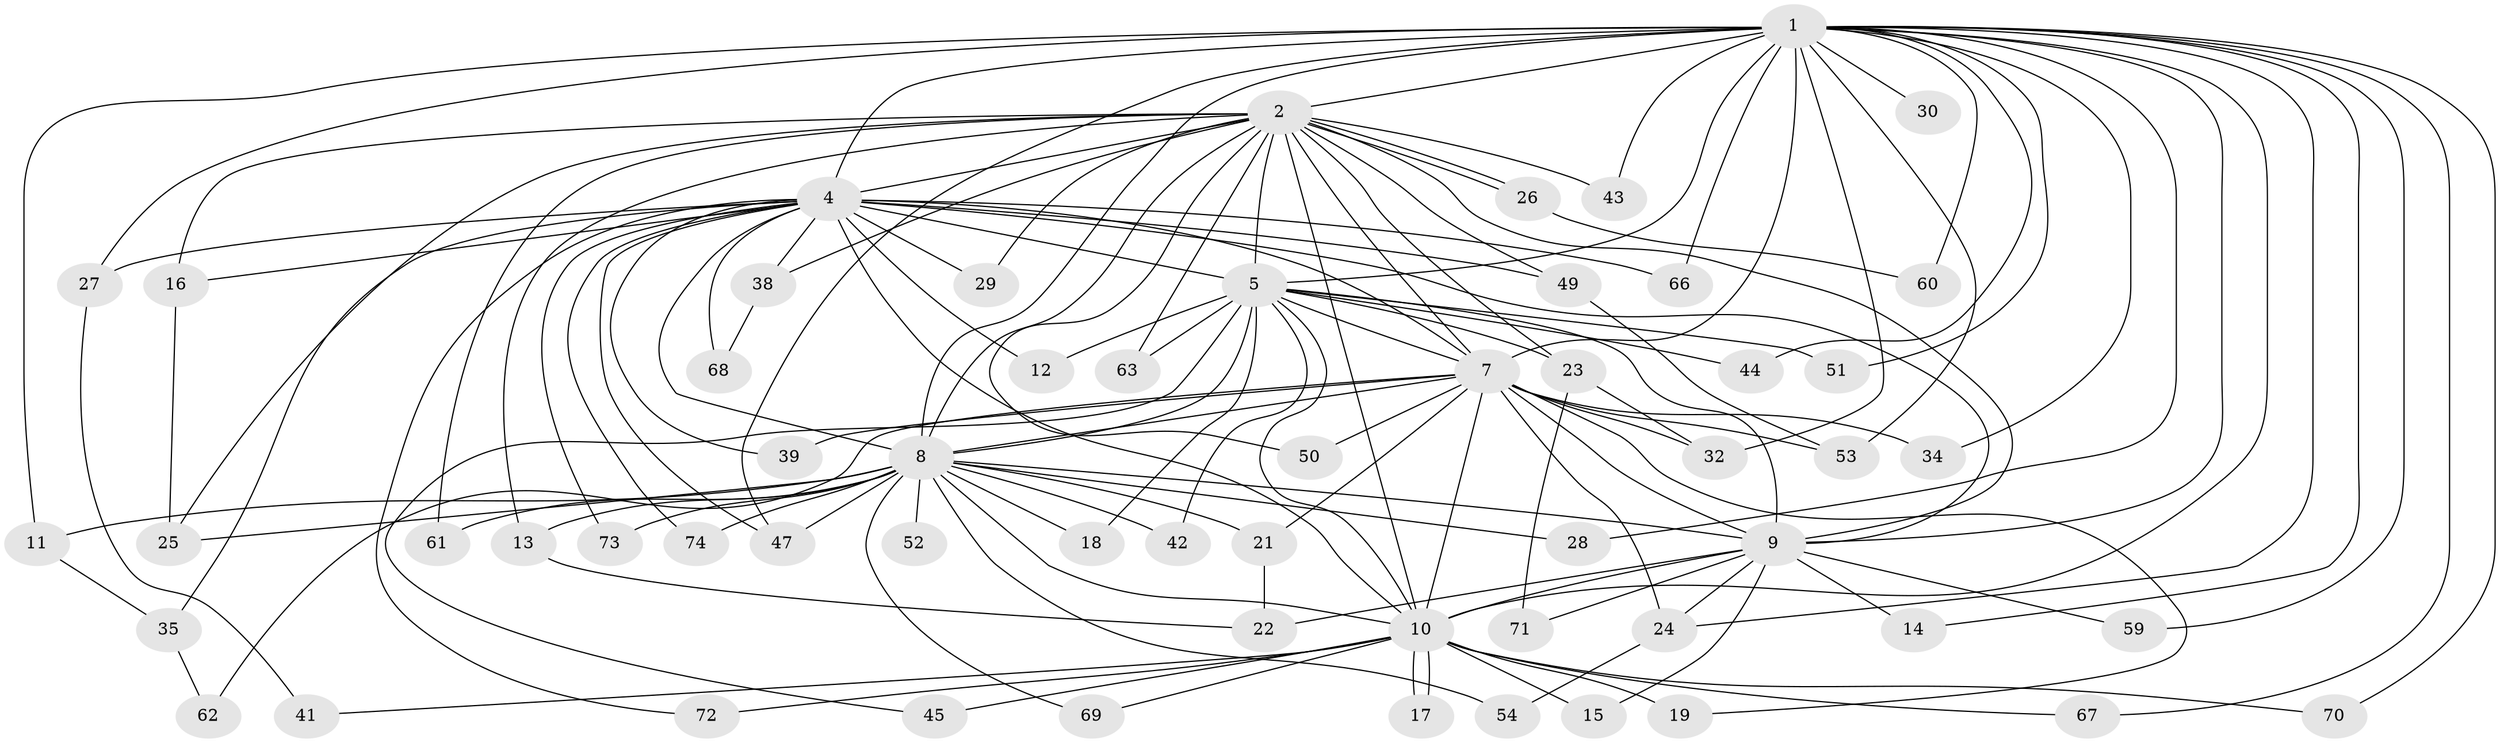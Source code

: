 // Generated by graph-tools (version 1.1) at 2025/51/02/27/25 19:51:52]
// undirected, 58 vertices, 132 edges
graph export_dot {
graph [start="1"]
  node [color=gray90,style=filled];
  1 [super="+6"];
  2 [super="+3"];
  4 [super="+48"];
  5 [super="+37"];
  7 [super="+58"];
  8 [super="+33"];
  9 [super="+36"];
  10 [super="+56"];
  11 [super="+20"];
  12;
  13;
  14;
  15;
  16;
  17;
  18 [super="+57"];
  19;
  21;
  22 [super="+46"];
  23 [super="+40"];
  24 [super="+31"];
  25 [super="+64"];
  26 [super="+65"];
  27;
  28;
  29;
  30;
  32;
  34;
  35;
  38;
  39;
  41;
  42;
  43;
  44;
  45;
  47 [super="+75"];
  49;
  50;
  51;
  52;
  53 [super="+55"];
  54;
  59;
  60;
  61;
  62;
  63;
  66;
  67;
  68;
  69;
  70;
  71;
  72;
  73;
  74;
  1 -- 2 [weight=4];
  1 -- 4 [weight=2];
  1 -- 5 [weight=3];
  1 -- 7 [weight=2];
  1 -- 8 [weight=3];
  1 -- 9 [weight=2];
  1 -- 10 [weight=2];
  1 -- 11;
  1 -- 24;
  1 -- 27;
  1 -- 30 [weight=2];
  1 -- 32;
  1 -- 34;
  1 -- 44;
  1 -- 59;
  1 -- 60 [weight=2];
  1 -- 66;
  1 -- 67;
  1 -- 70;
  1 -- 14;
  1 -- 28;
  1 -- 43;
  1 -- 51;
  1 -- 53;
  1 -- 47;
  2 -- 4 [weight=2];
  2 -- 5 [weight=2];
  2 -- 7 [weight=2];
  2 -- 8 [weight=2];
  2 -- 9 [weight=2];
  2 -- 10 [weight=2];
  2 -- 16;
  2 -- 26;
  2 -- 26;
  2 -- 29;
  2 -- 38;
  2 -- 13;
  2 -- 23;
  2 -- 25;
  2 -- 43;
  2 -- 49;
  2 -- 50;
  2 -- 61;
  2 -- 63;
  4 -- 5;
  4 -- 7;
  4 -- 8;
  4 -- 9;
  4 -- 10;
  4 -- 12;
  4 -- 16;
  4 -- 27;
  4 -- 29;
  4 -- 35;
  4 -- 38;
  4 -- 39;
  4 -- 47;
  4 -- 49;
  4 -- 66;
  4 -- 68;
  4 -- 72;
  4 -- 73;
  4 -- 74;
  5 -- 7;
  5 -- 8;
  5 -- 9;
  5 -- 10;
  5 -- 12;
  5 -- 18;
  5 -- 23;
  5 -- 42;
  5 -- 45;
  5 -- 51;
  5 -- 63;
  5 -- 44;
  7 -- 8;
  7 -- 9;
  7 -- 10;
  7 -- 19;
  7 -- 21;
  7 -- 24;
  7 -- 32;
  7 -- 34;
  7 -- 39;
  7 -- 53;
  7 -- 62;
  7 -- 50;
  8 -- 9 [weight=2];
  8 -- 10;
  8 -- 11 [weight=2];
  8 -- 13;
  8 -- 18 [weight=2];
  8 -- 21;
  8 -- 25;
  8 -- 28;
  8 -- 42;
  8 -- 47;
  8 -- 52 [weight=2];
  8 -- 54;
  8 -- 61;
  8 -- 69;
  8 -- 73;
  8 -- 74;
  9 -- 10;
  9 -- 14;
  9 -- 15;
  9 -- 22;
  9 -- 59;
  9 -- 71;
  9 -- 24;
  10 -- 15;
  10 -- 17;
  10 -- 17;
  10 -- 19 [weight=2];
  10 -- 41;
  10 -- 45;
  10 -- 67;
  10 -- 69;
  10 -- 70;
  10 -- 72;
  11 -- 35;
  13 -- 22;
  16 -- 25;
  21 -- 22;
  23 -- 32;
  23 -- 71;
  24 -- 54;
  26 -- 60;
  27 -- 41;
  35 -- 62;
  38 -- 68;
  49 -- 53;
}

